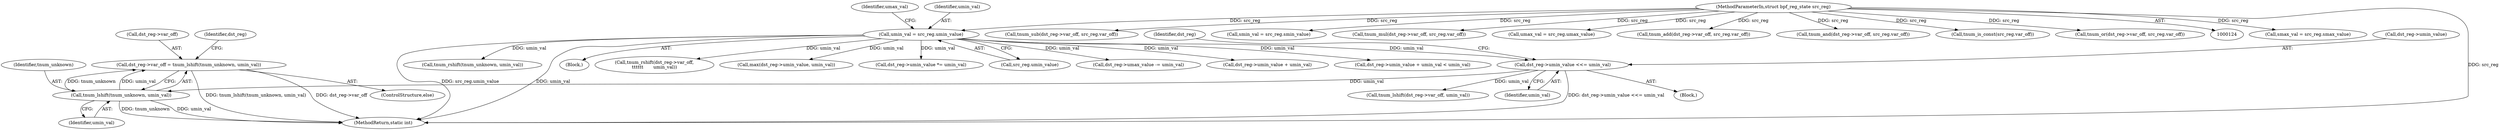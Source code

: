 digraph "0_linux_0c17d1d2c61936401f4702e1846e2c19b200f958@pointer" {
"1000690" [label="(Call,dst_reg->var_off = tnum_lshift(tnum_unknown, umin_val))"];
"1000694" [label="(Call,tnum_lshift(tnum_unknown, umin_val))"];
"1000647" [label="(Call,dst_reg->umin_value <<= umin_val)"];
"1000171" [label="(Call,umin_val = src_reg.umin_value)"];
"1000128" [label="(MethodParameterIn,struct bpf_reg_state src_reg)"];
"1000166" [label="(Call,smax_val = src_reg.smax_value)"];
"1000739" [label="(Call,tnum_rshift(tnum_unknown, umin_val))"];
"1000129" [label="(Block,)"];
"1000128" [label="(MethodParameterIn,struct bpf_reg_state src_reg)"];
"1000352" [label="(Call,tnum_sub(dst_reg->var_off, src_reg.var_off))"];
"1000651" [label="(Identifier,umin_val)"];
"1000161" [label="(Call,smin_val = src_reg.smin_value)"];
"1000690" [label="(Call,dst_reg->var_off = tnum_lshift(tnum_unknown, umin_val))"];
"1000365" [label="(Call,tnum_mul(dst_reg->var_off, src_reg.var_off))"];
"1000696" [label="(Identifier,umin_val)"];
"1000177" [label="(Identifier,umax_val)"];
"1000176" [label="(Call,umax_val = src_reg.umax_value)"];
"1000654" [label="(Identifier,dst_reg)"];
"1000647" [label="(Call,dst_reg->umin_value <<= umin_val)"];
"1000691" [label="(Call,dst_reg->var_off)"];
"1000648" [label="(Call,dst_reg->umin_value)"];
"1000275" [label="(Call,tnum_add(dst_reg->var_off, src_reg.var_off))"];
"1000698" [label="(Identifier,dst_reg)"];
"1000472" [label="(Call,tnum_and(dst_reg->var_off, src_reg.var_off))"];
"1000729" [label="(Call,tnum_rshift(dst_reg->var_off,\n\t\t\t\t\t\t       umin_val))"];
"1000689" [label="(ControlStructure,else)"];
"1000572" [label="(Call,max(dst_reg->umin_value, umin_val))"];
"1000695" [label="(Identifier,tnum_unknown)"];
"1000694" [label="(Call,tnum_lshift(tnum_unknown, umin_val))"];
"1000172" [label="(Identifier,umin_val)"];
"1000769" [label="(MethodReturn,static int)"];
"1000404" [label="(Call,dst_reg->umin_value *= umin_val)"];
"1000173" [label="(Call,src_reg.umin_value)"];
"1000343" [label="(Call,dst_reg->umax_value -= umin_val)"];
"1000183" [label="(Call,tnum_is_const(src_reg.var_off))"];
"1000561" [label="(Call,tnum_or(dst_reg->var_off, src_reg.var_off))"];
"1000235" [label="(Call,dst_reg->umin_value + umin_val)"];
"1000684" [label="(Call,tnum_lshift(dst_reg->var_off, umin_val))"];
"1000171" [label="(Call,umin_val = src_reg.umin_value)"];
"1000234" [label="(Call,dst_reg->umin_value + umin_val < umin_val)"];
"1000646" [label="(Block,)"];
"1000690" -> "1000689"  [label="AST: "];
"1000690" -> "1000694"  [label="CFG: "];
"1000691" -> "1000690"  [label="AST: "];
"1000694" -> "1000690"  [label="AST: "];
"1000698" -> "1000690"  [label="CFG: "];
"1000690" -> "1000769"  [label="DDG: tnum_lshift(tnum_unknown, umin_val)"];
"1000690" -> "1000769"  [label="DDG: dst_reg->var_off"];
"1000694" -> "1000690"  [label="DDG: tnum_unknown"];
"1000694" -> "1000690"  [label="DDG: umin_val"];
"1000694" -> "1000696"  [label="CFG: "];
"1000695" -> "1000694"  [label="AST: "];
"1000696" -> "1000694"  [label="AST: "];
"1000694" -> "1000769"  [label="DDG: tnum_unknown"];
"1000694" -> "1000769"  [label="DDG: umin_val"];
"1000647" -> "1000694"  [label="DDG: umin_val"];
"1000647" -> "1000646"  [label="AST: "];
"1000647" -> "1000651"  [label="CFG: "];
"1000648" -> "1000647"  [label="AST: "];
"1000651" -> "1000647"  [label="AST: "];
"1000654" -> "1000647"  [label="CFG: "];
"1000647" -> "1000769"  [label="DDG: dst_reg->umin_value <<= umin_val"];
"1000171" -> "1000647"  [label="DDG: umin_val"];
"1000647" -> "1000684"  [label="DDG: umin_val"];
"1000171" -> "1000129"  [label="AST: "];
"1000171" -> "1000173"  [label="CFG: "];
"1000172" -> "1000171"  [label="AST: "];
"1000173" -> "1000171"  [label="AST: "];
"1000177" -> "1000171"  [label="CFG: "];
"1000171" -> "1000769"  [label="DDG: umin_val"];
"1000171" -> "1000769"  [label="DDG: src_reg.umin_value"];
"1000128" -> "1000171"  [label="DDG: src_reg"];
"1000171" -> "1000234"  [label="DDG: umin_val"];
"1000171" -> "1000235"  [label="DDG: umin_val"];
"1000171" -> "1000343"  [label="DDG: umin_val"];
"1000171" -> "1000404"  [label="DDG: umin_val"];
"1000171" -> "1000572"  [label="DDG: umin_val"];
"1000171" -> "1000729"  [label="DDG: umin_val"];
"1000171" -> "1000739"  [label="DDG: umin_val"];
"1000128" -> "1000124"  [label="AST: "];
"1000128" -> "1000769"  [label="DDG: src_reg"];
"1000128" -> "1000161"  [label="DDG: src_reg"];
"1000128" -> "1000166"  [label="DDG: src_reg"];
"1000128" -> "1000176"  [label="DDG: src_reg"];
"1000128" -> "1000183"  [label="DDG: src_reg"];
"1000128" -> "1000275"  [label="DDG: src_reg"];
"1000128" -> "1000352"  [label="DDG: src_reg"];
"1000128" -> "1000365"  [label="DDG: src_reg"];
"1000128" -> "1000472"  [label="DDG: src_reg"];
"1000128" -> "1000561"  [label="DDG: src_reg"];
}
